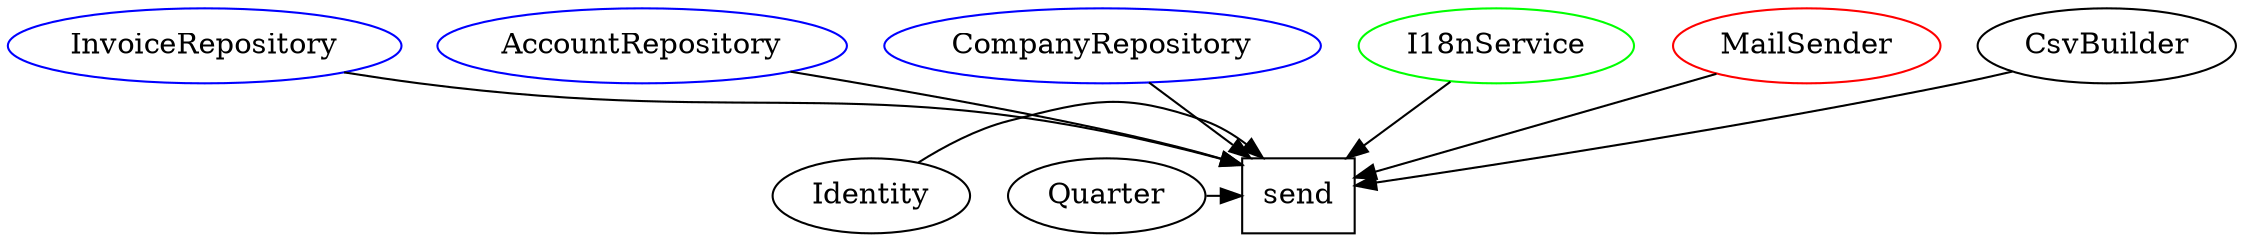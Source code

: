 digraph G {
  subgraph {
    subgraph {
      rankdir=LR
      send [shape=box]
      Identity -> send
      Quarter -> send
      { rank = same; Quarter; send; Identity }
    }
    subgraph {
      rankdir=LR
      InvoiceRepository [color=blue]
      AccountRepository [color=blue]
      CompanyRepository [color=blue]
      I18nService [color=green]
      MailSender [color=red]
      InvoiceRepository -> send
      I18nService -> send
      CsvBuilder -> send
      CompanyRepository -> send
      AccountRepository -> send
      MailSender -> send
    }
  }
}
